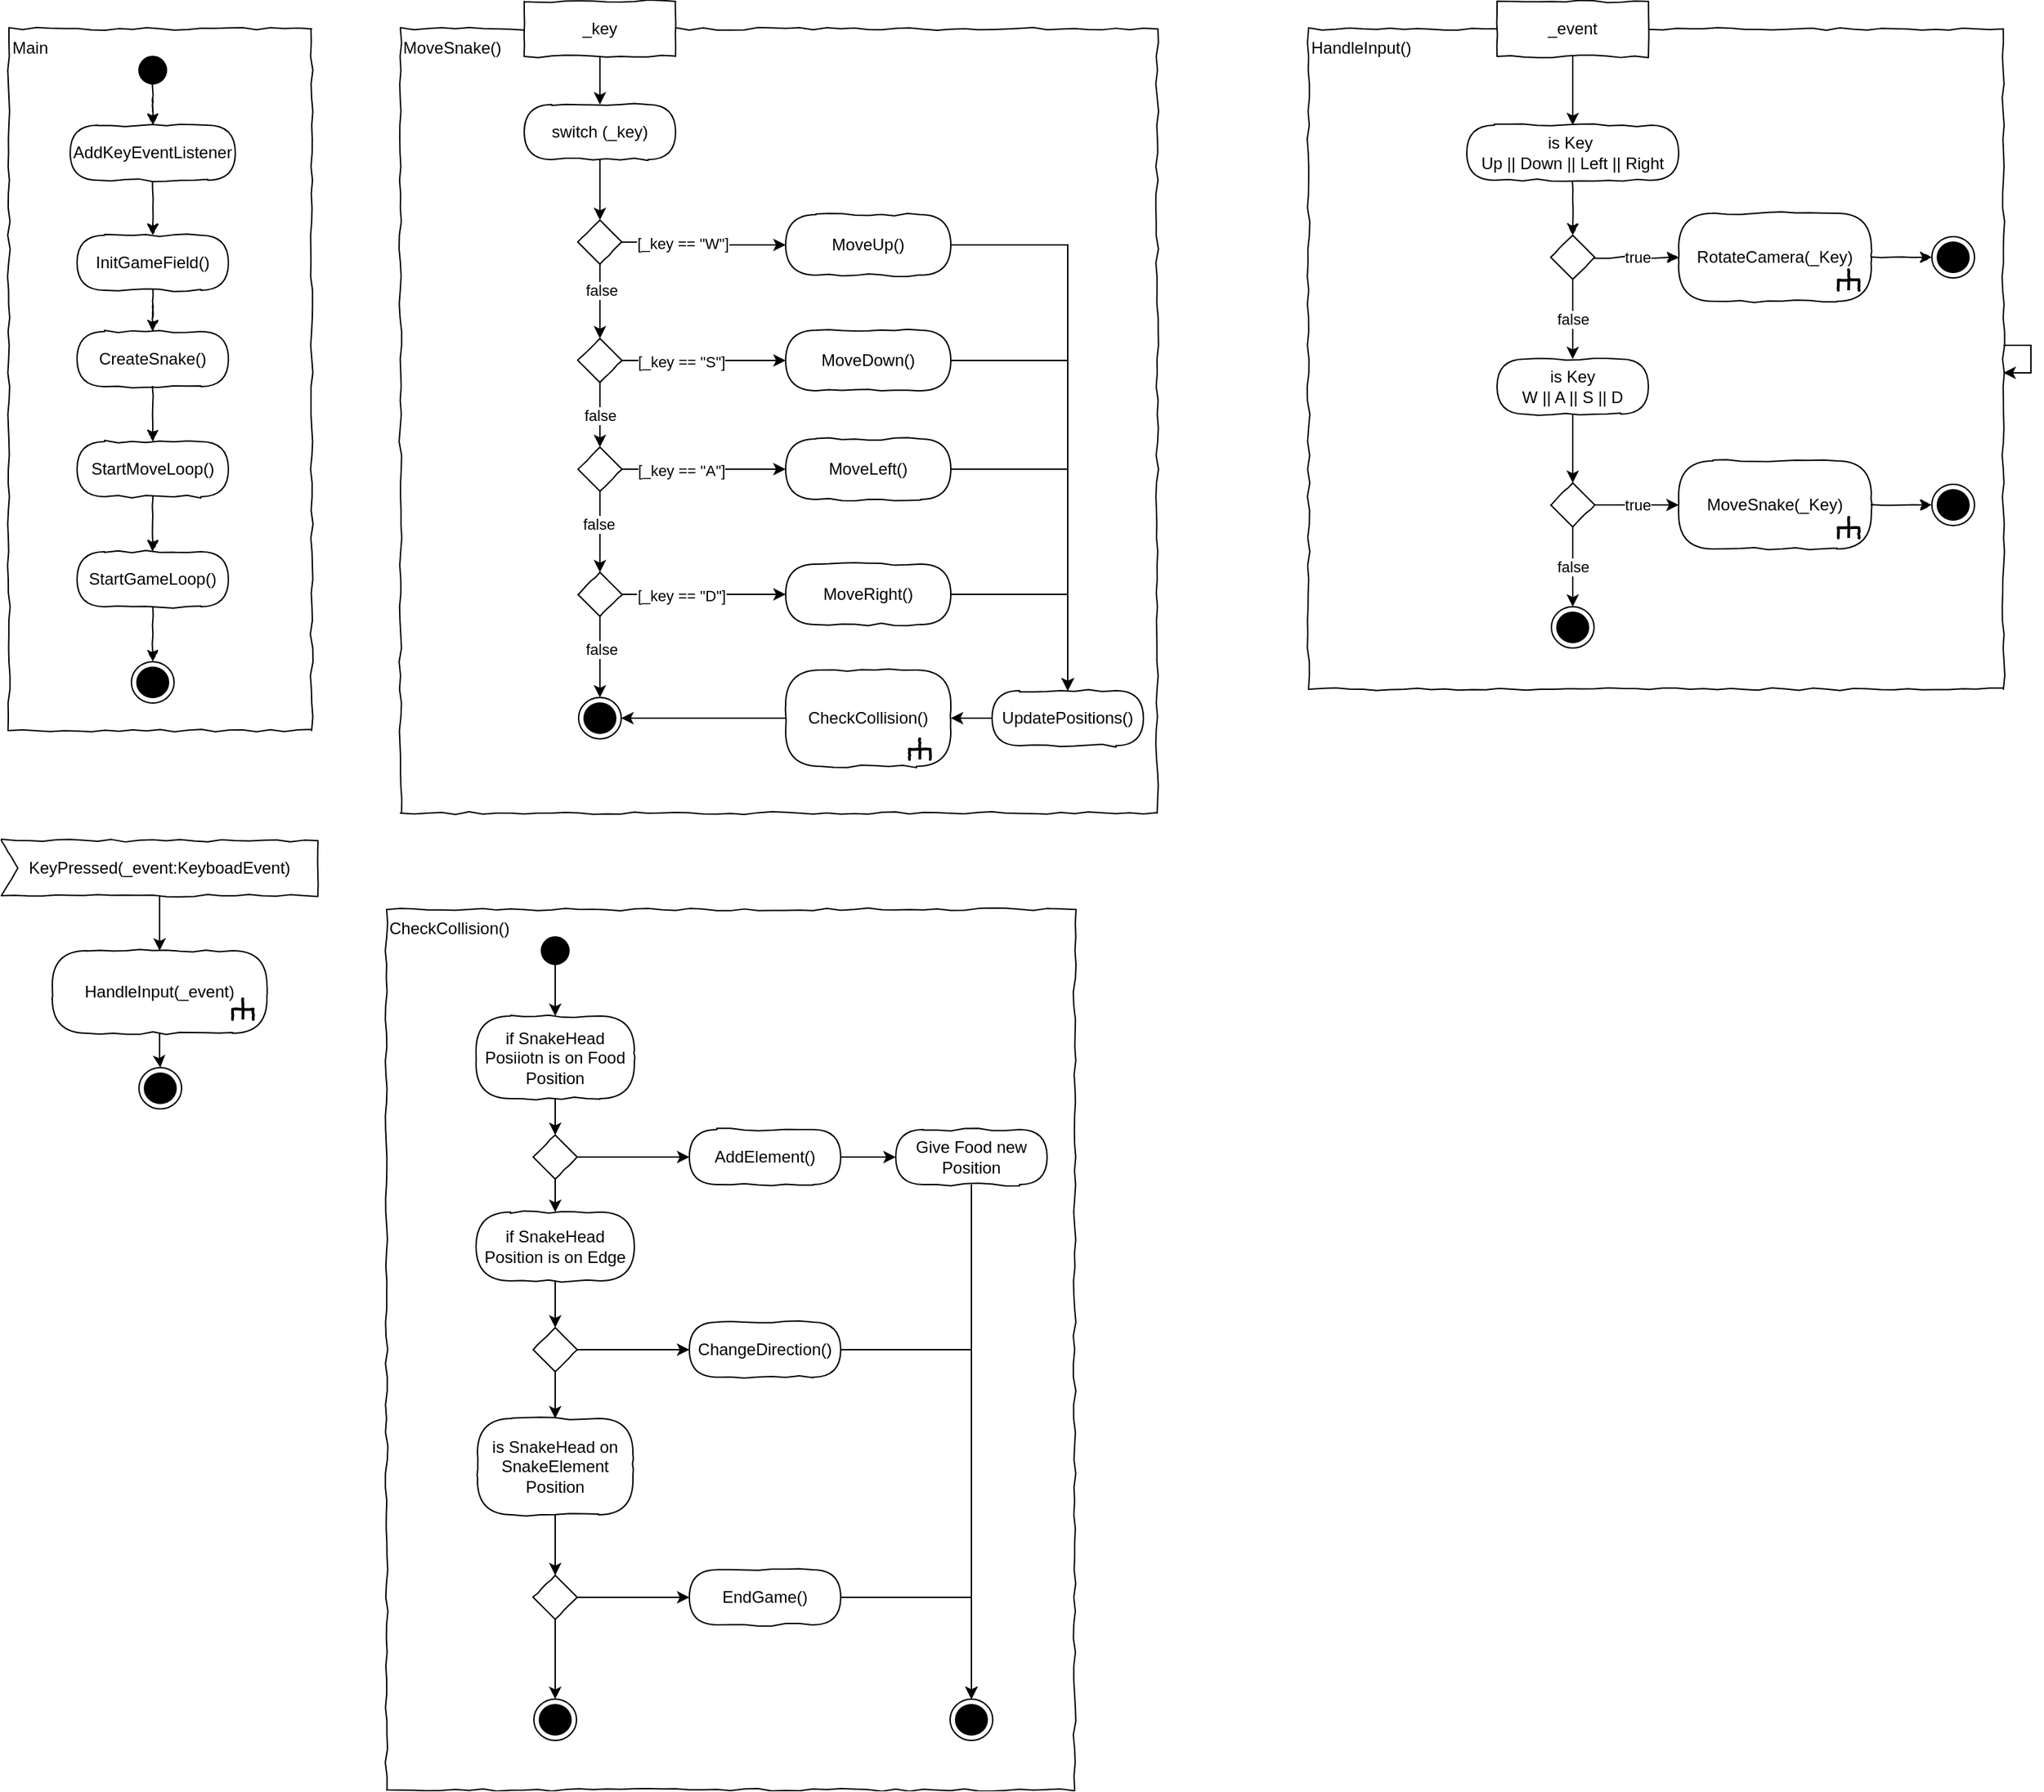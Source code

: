 <mxfile version="13.0.8" type="device"><diagram id="4vKVX8ToAH7wAt-tAqHa" name="Page-1"><mxGraphModel dx="2249" dy="762" grid="1" gridSize="10" guides="1" tooltips="1" connect="1" arrows="1" fold="1" page="1" pageScale="1" pageWidth="827" pageHeight="1169" math="0" shadow="0"><root><mxCell id="0"/><mxCell id="1" parent="0"/><mxCell id="ljYRbsPor72XcojwBZQi-49" style="edgeStyle=orthogonalEdgeStyle;rounded=0;orthogonalLoop=1;jettySize=auto;html=1;entryX=0.5;entryY=0;entryDx=0;entryDy=0;" edge="1" parent="1" source="ljYRbsPor72XcojwBZQi-17" target="ljYRbsPor72XcojwBZQi-44"><mxGeometry relative="1" as="geometry"/></mxCell><mxCell id="ljYRbsPor72XcojwBZQi-17" value="KeyPressed(_event:KeyboadEvent)" style="shape=mxgraph.sysml.accEvent;flipH=0;whiteSpace=wrap;align=center;shadow=0;strokeWidth=1;comic=1" vertex="1" parent="1"><mxGeometry x="-760" y="630" width="230" height="40" as="geometry"/></mxCell><mxCell id="ljYRbsPor72XcojwBZQi-51" style="edgeStyle=orthogonalEdgeStyle;rounded=0;orthogonalLoop=1;jettySize=auto;html=1;entryX=0.5;entryY=0;entryDx=0;entryDy=0;" edge="1" parent="1" source="ljYRbsPor72XcojwBZQi-44" target="ljYRbsPor72XcojwBZQi-50"><mxGeometry relative="1" as="geometry"/></mxCell><mxCell id="ljYRbsPor72XcojwBZQi-44" value="HandleInput(_event)" style="rounded=1;whiteSpace=wrap;html=1;absoluteArcSize=1;arcSize=50;strokeWidth=1;shadow=0;comic=1;" vertex="1" parent="1"><mxGeometry x="-723" y="710" width="156" height="60" as="geometry"/></mxCell><mxCell id="ljYRbsPor72XcojwBZQi-45" value="" style="group;rotation=90;" vertex="1" connectable="0" parent="1"><mxGeometry x="-594" y="740" width="20" height="20" as="geometry"/></mxCell><mxCell id="ljYRbsPor72XcojwBZQi-46" value="" style="strokeWidth=2;html=1;shape=mxgraph.flowchart.annotation_2;align=left;rounded=1;comic=1;rotation=90;" vertex="1" parent="ljYRbsPor72XcojwBZQi-45"><mxGeometry x="2" y="5" width="15" height="15" as="geometry"/></mxCell><mxCell id="ljYRbsPor72XcojwBZQi-47" value="" style="endArrow=none;html=1;entryX=0.508;entryY=0.487;entryPerimeter=0;exitX=1;exitY=0.5;exitPerimeter=0;strokeWidth=2;" edge="1" parent="ljYRbsPor72XcojwBZQi-45" source="ljYRbsPor72XcojwBZQi-46" target="ljYRbsPor72XcojwBZQi-46"><mxGeometry width="50" height="50" relative="1" as="geometry"><mxPoint x="-46.667" as="sourcePoint"/><mxPoint x="-13.333" y="50" as="targetPoint"/></mxGeometry></mxCell><mxCell id="ljYRbsPor72XcojwBZQi-50" value="" style="ellipse;html=1;shape=endState;fillColor=#000000;strokeColor=#000000;comic=1" vertex="1" parent="1"><mxGeometry x="-660" y="795" width="31" height="30" as="geometry"/></mxCell><mxCell id="ljYRbsPor72XcojwBZQi-55" value="" style="group" vertex="1" connectable="0" parent="1"><mxGeometry x="190" y="20" width="505" height="500" as="geometry"/></mxCell><mxCell id="ljYRbsPor72XcojwBZQi-54" value="&lt;div style=&quot;text-align: left&quot;&gt;&lt;span&gt;HandleInput()&lt;/span&gt;&lt;/div&gt;" style="rounded=0;whiteSpace=wrap;html=1;shadow=0;glass=0;comic=1;strokeColor=#000000;labelPosition=center;verticalLabelPosition=middle;align=left;verticalAlign=top;absoluteArcSize=1;arcSize=50;" vertex="1" parent="ljYRbsPor72XcojwBZQi-55"><mxGeometry y="20" width="505" height="480" as="geometry"/></mxCell><mxCell id="ljYRbsPor72XcojwBZQi-18" value="" style="rhombus;whiteSpace=wrap;html=1;rounded=0;shadow=0;glass=0;comic=1;strokeColor=#000000;align=left;" vertex="1" parent="ljYRbsPor72XcojwBZQi-55"><mxGeometry x="176" y="170" width="32" height="32" as="geometry"/></mxCell><mxCell id="ljYRbsPor72XcojwBZQi-21" style="edgeStyle=orthogonalEdgeStyle;rounded=0;html=1;jettySize=auto;orthogonalLoop=1;comic=1;fontFamily=Helvetica;fontSize=11;fontColor=#000000;align=center;strokeColor=#000000;" edge="1" parent="ljYRbsPor72XcojwBZQi-55" source="ljYRbsPor72XcojwBZQi-19" target="ljYRbsPor72XcojwBZQi-18"><mxGeometry relative="1" as="geometry"/></mxCell><mxCell id="ljYRbsPor72XcojwBZQi-19" value="is Key&amp;nbsp;&lt;br&gt;Up || Down || Left || Right" style="rounded=1;whiteSpace=wrap;html=1;absoluteArcSize=1;arcSize=50;strokeWidth=1;shadow=0;comic=1;" vertex="1" parent="ljYRbsPor72XcojwBZQi-55"><mxGeometry x="115" y="90" width="154" height="40" as="geometry"/></mxCell><mxCell id="ljYRbsPor72XcojwBZQi-22" value="RotateCamera(_Key)" style="rounded=1;whiteSpace=wrap;html=1;absoluteArcSize=1;arcSize=50;strokeWidth=1;shadow=0;comic=1;" vertex="1" parent="ljYRbsPor72XcojwBZQi-55"><mxGeometry x="269" y="154" width="140" height="64" as="geometry"/></mxCell><mxCell id="ljYRbsPor72XcojwBZQi-27" value="true" style="edgeStyle=orthogonalEdgeStyle;rounded=0;html=1;jettySize=auto;orthogonalLoop=1;comic=1;fontFamily=Helvetica;fontSize=11;fontColor=#000000;align=center;strokeColor=#000000;" edge="1" parent="ljYRbsPor72XcojwBZQi-55" source="ljYRbsPor72XcojwBZQi-18" target="ljYRbsPor72XcojwBZQi-22"><mxGeometry relative="1" as="geometry"/></mxCell><mxCell id="ljYRbsPor72XcojwBZQi-23" value="" style="ellipse;html=1;shape=endState;fillColor=#000000;strokeColor=#000000;comic=1" vertex="1" parent="ljYRbsPor72XcojwBZQi-55"><mxGeometry x="453" y="171" width="31" height="30" as="geometry"/></mxCell><mxCell id="ljYRbsPor72XcojwBZQi-28" style="edgeStyle=orthogonalEdgeStyle;rounded=0;html=1;jettySize=auto;orthogonalLoop=1;comic=1;fontFamily=Helvetica;fontSize=11;fontColor=#000000;align=center;strokeColor=#000000;" edge="1" parent="ljYRbsPor72XcojwBZQi-55" source="ljYRbsPor72XcojwBZQi-22" target="ljYRbsPor72XcojwBZQi-23"><mxGeometry relative="1" as="geometry"/></mxCell><mxCell id="ljYRbsPor72XcojwBZQi-24" value="" style="group;rotation=90;" vertex="1" connectable="0" parent="ljYRbsPor72XcojwBZQi-55"><mxGeometry x="383" y="190" width="20" height="20" as="geometry"/></mxCell><mxCell id="ljYRbsPor72XcojwBZQi-25" value="" style="strokeWidth=2;html=1;shape=mxgraph.flowchart.annotation_2;align=left;rounded=1;comic=1;rotation=90;" vertex="1" parent="ljYRbsPor72XcojwBZQi-24"><mxGeometry x="2" y="5" width="15" height="15" as="geometry"/></mxCell><mxCell id="ljYRbsPor72XcojwBZQi-26" value="" style="endArrow=none;html=1;entryX=0.508;entryY=0.487;entryPerimeter=0;exitX=1;exitY=0.5;exitPerimeter=0;strokeWidth=2;" edge="1" parent="ljYRbsPor72XcojwBZQi-24" source="ljYRbsPor72XcojwBZQi-25" target="ljYRbsPor72XcojwBZQi-25"><mxGeometry width="50" height="50" relative="1" as="geometry"><mxPoint x="-46.667" as="sourcePoint"/><mxPoint x="-13.333" y="50" as="targetPoint"/></mxGeometry></mxCell><mxCell id="ljYRbsPor72XcojwBZQi-29" value="is Key&lt;br&gt;W || A || S || D" style="rounded=1;whiteSpace=wrap;html=1;absoluteArcSize=1;arcSize=50;strokeWidth=1;shadow=0;comic=1;" vertex="1" parent="ljYRbsPor72XcojwBZQi-55"><mxGeometry x="137" y="260" width="110" height="40" as="geometry"/></mxCell><mxCell id="ljYRbsPor72XcojwBZQi-30" value="false" style="edgeStyle=orthogonalEdgeStyle;rounded=0;orthogonalLoop=1;jettySize=auto;html=1;" edge="1" parent="ljYRbsPor72XcojwBZQi-55" source="ljYRbsPor72XcojwBZQi-18" target="ljYRbsPor72XcojwBZQi-29"><mxGeometry relative="1" as="geometry"/></mxCell><mxCell id="ljYRbsPor72XcojwBZQi-31" value="" style="rhombus;whiteSpace=wrap;html=1;rounded=0;shadow=0;glass=0;comic=1;strokeColor=#000000;align=left;" vertex="1" parent="ljYRbsPor72XcojwBZQi-55"><mxGeometry x="176" y="350" width="32" height="32" as="geometry"/></mxCell><mxCell id="ljYRbsPor72XcojwBZQi-38" style="edgeStyle=orthogonalEdgeStyle;rounded=0;orthogonalLoop=1;jettySize=auto;html=1;entryX=0.5;entryY=0;entryDx=0;entryDy=0;" edge="1" parent="ljYRbsPor72XcojwBZQi-55" source="ljYRbsPor72XcojwBZQi-29" target="ljYRbsPor72XcojwBZQi-31"><mxGeometry relative="1" as="geometry"/></mxCell><mxCell id="ljYRbsPor72XcojwBZQi-33" value="MoveSnake(_Key)" style="rounded=1;whiteSpace=wrap;html=1;absoluteArcSize=1;arcSize=50;strokeWidth=1;shadow=0;comic=1;" vertex="1" parent="ljYRbsPor72XcojwBZQi-55"><mxGeometry x="269" y="334" width="140" height="64" as="geometry"/></mxCell><mxCell id="ljYRbsPor72XcojwBZQi-39" value="true" style="edgeStyle=orthogonalEdgeStyle;rounded=0;orthogonalLoop=1;jettySize=auto;html=1;" edge="1" parent="ljYRbsPor72XcojwBZQi-55" source="ljYRbsPor72XcojwBZQi-31" target="ljYRbsPor72XcojwBZQi-33"><mxGeometry relative="1" as="geometry"/></mxCell><mxCell id="ljYRbsPor72XcojwBZQi-34" value="" style="ellipse;html=1;shape=endState;fillColor=#000000;strokeColor=#000000;comic=1" vertex="1" parent="ljYRbsPor72XcojwBZQi-55"><mxGeometry x="453" y="351" width="31" height="30" as="geometry"/></mxCell><mxCell id="ljYRbsPor72XcojwBZQi-32" style="edgeStyle=orthogonalEdgeStyle;rounded=0;html=1;jettySize=auto;orthogonalLoop=1;comic=1;fontFamily=Helvetica;fontSize=11;fontColor=#000000;align=center;strokeColor=#000000;" edge="1" source="ljYRbsPor72XcojwBZQi-33" target="ljYRbsPor72XcojwBZQi-34" parent="ljYRbsPor72XcojwBZQi-55"><mxGeometry relative="1" as="geometry"/></mxCell><mxCell id="ljYRbsPor72XcojwBZQi-35" value="" style="group;rotation=90;" vertex="1" connectable="0" parent="ljYRbsPor72XcojwBZQi-55"><mxGeometry x="383" y="370" width="20" height="20" as="geometry"/></mxCell><mxCell id="ljYRbsPor72XcojwBZQi-36" value="" style="strokeWidth=2;html=1;shape=mxgraph.flowchart.annotation_2;align=left;rounded=1;comic=1;rotation=90;" vertex="1" parent="ljYRbsPor72XcojwBZQi-35"><mxGeometry x="2" y="5" width="15" height="15" as="geometry"/></mxCell><mxCell id="ljYRbsPor72XcojwBZQi-37" value="" style="endArrow=none;html=1;entryX=0.508;entryY=0.487;entryPerimeter=0;exitX=1;exitY=0.5;exitPerimeter=0;strokeWidth=2;" edge="1" parent="ljYRbsPor72XcojwBZQi-35" source="ljYRbsPor72XcojwBZQi-36" target="ljYRbsPor72XcojwBZQi-36"><mxGeometry width="50" height="50" relative="1" as="geometry"><mxPoint x="-46.667" as="sourcePoint"/><mxPoint x="-13.333" y="50" as="targetPoint"/></mxGeometry></mxCell><mxCell id="ljYRbsPor72XcojwBZQi-40" value="" style="ellipse;html=1;shape=endState;fillColor=#000000;strokeColor=#000000;comic=1" vertex="1" parent="ljYRbsPor72XcojwBZQi-55"><mxGeometry x="176.5" y="440" width="31" height="30" as="geometry"/></mxCell><mxCell id="ljYRbsPor72XcojwBZQi-42" value="false" style="edgeStyle=orthogonalEdgeStyle;rounded=0;orthogonalLoop=1;jettySize=auto;html=1;entryX=0.5;entryY=0;entryDx=0;entryDy=0;" edge="1" parent="ljYRbsPor72XcojwBZQi-55" source="ljYRbsPor72XcojwBZQi-31" target="ljYRbsPor72XcojwBZQi-40"><mxGeometry relative="1" as="geometry"/></mxCell><mxCell id="ljYRbsPor72XcojwBZQi-53" style="edgeStyle=orthogonalEdgeStyle;rounded=0;orthogonalLoop=1;jettySize=auto;html=1;entryX=0.5;entryY=0;entryDx=0;entryDy=0;" edge="1" parent="ljYRbsPor72XcojwBZQi-55" source="ljYRbsPor72XcojwBZQi-52" target="ljYRbsPor72XcojwBZQi-19"><mxGeometry relative="1" as="geometry"/></mxCell><mxCell id="ljYRbsPor72XcojwBZQi-52" value="&lt;div style=&quot;text-align: left&quot;&gt;_event&lt;/div&gt;" style="rounded=0;whiteSpace=wrap;html=1;comic=1;" vertex="1" parent="ljYRbsPor72XcojwBZQi-55"><mxGeometry x="137" width="110" height="40" as="geometry"/></mxCell><mxCell id="ljYRbsPor72XcojwBZQi-147" style="edgeStyle=orthogonalEdgeStyle;rounded=0;orthogonalLoop=1;jettySize=auto;html=1;" edge="1" parent="ljYRbsPor72XcojwBZQi-55" source="ljYRbsPor72XcojwBZQi-54" target="ljYRbsPor72XcojwBZQi-54"><mxGeometry relative="1" as="geometry"/></mxCell><mxCell id="ljYRbsPor72XcojwBZQi-128" value="" style="group" vertex="1" connectable="0" parent="1"><mxGeometry x="-480" y="680" width="500" height="640" as="geometry"/></mxCell><mxCell id="ljYRbsPor72XcojwBZQi-127" value="&lt;div style=&quot;text-align: left&quot;&gt;&lt;span&gt;CheckCollision()&lt;/span&gt;&lt;/div&gt;" style="rounded=0;whiteSpace=wrap;html=1;shadow=0;glass=0;comic=1;strokeColor=#000000;labelPosition=center;verticalLabelPosition=middle;align=left;verticalAlign=top;absoluteArcSize=1;arcSize=50;" vertex="1" parent="ljYRbsPor72XcojwBZQi-128"><mxGeometry width="500" height="640" as="geometry"/></mxCell><mxCell id="ljYRbsPor72XcojwBZQi-100" value="" style="ellipse;whiteSpace=wrap;html=1;rounded=0;shadow=0;comic=0;labelBackgroundColor=none;strokeColor=#000000;strokeWidth=1;fillColor=#000000;fontFamily=Verdana;fontSize=12;fontColor=#000000;align=center;comic=1" vertex="1" parent="ljYRbsPor72XcojwBZQi-128"><mxGeometry x="112.5" y="20" width="20" height="20" as="geometry"/></mxCell><mxCell id="ljYRbsPor72XcojwBZQi-101" value="if SnakeHead Posiiotn is on Food Position" style="rounded=1;whiteSpace=wrap;html=1;absoluteArcSize=1;arcSize=50;strokeWidth=1;shadow=0;comic=1;" vertex="1" parent="ljYRbsPor72XcojwBZQi-128"><mxGeometry x="65" y="77.5" width="115" height="60" as="geometry"/></mxCell><mxCell id="ljYRbsPor72XcojwBZQi-112" style="edgeStyle=orthogonalEdgeStyle;rounded=0;orthogonalLoop=1;jettySize=auto;html=1;" edge="1" parent="ljYRbsPor72XcojwBZQi-128" source="ljYRbsPor72XcojwBZQi-100" target="ljYRbsPor72XcojwBZQi-101"><mxGeometry relative="1" as="geometry"/></mxCell><mxCell id="ljYRbsPor72XcojwBZQi-102" value="" style="rhombus;whiteSpace=wrap;html=1;rounded=0;shadow=0;glass=0;comic=1;strokeColor=#000000;align=left;" vertex="1" parent="ljYRbsPor72XcojwBZQi-128"><mxGeometry x="106.5" y="164" width="32" height="32" as="geometry"/></mxCell><mxCell id="ljYRbsPor72XcojwBZQi-113" style="edgeStyle=orthogonalEdgeStyle;rounded=0;orthogonalLoop=1;jettySize=auto;html=1;entryX=0.5;entryY=0;entryDx=0;entryDy=0;" edge="1" parent="ljYRbsPor72XcojwBZQi-128" source="ljYRbsPor72XcojwBZQi-101" target="ljYRbsPor72XcojwBZQi-102"><mxGeometry relative="1" as="geometry"/></mxCell><mxCell id="ljYRbsPor72XcojwBZQi-103" value="AddElement()" style="rounded=1;whiteSpace=wrap;html=1;absoluteArcSize=1;arcSize=50;strokeWidth=1;shadow=0;comic=1;" vertex="1" parent="ljYRbsPor72XcojwBZQi-128"><mxGeometry x="220" y="160" width="110" height="40" as="geometry"/></mxCell><mxCell id="ljYRbsPor72XcojwBZQi-114" style="edgeStyle=orthogonalEdgeStyle;rounded=0;orthogonalLoop=1;jettySize=auto;html=1;entryX=0;entryY=0.5;entryDx=0;entryDy=0;" edge="1" parent="ljYRbsPor72XcojwBZQi-128" source="ljYRbsPor72XcojwBZQi-102" target="ljYRbsPor72XcojwBZQi-103"><mxGeometry relative="1" as="geometry"/></mxCell><mxCell id="ljYRbsPor72XcojwBZQi-104" value="Give Food new Position" style="rounded=1;whiteSpace=wrap;html=1;absoluteArcSize=1;arcSize=50;strokeWidth=1;shadow=0;comic=1;" vertex="1" parent="ljYRbsPor72XcojwBZQi-128"><mxGeometry x="370" y="160" width="110" height="40" as="geometry"/></mxCell><mxCell id="ljYRbsPor72XcojwBZQi-115" style="edgeStyle=orthogonalEdgeStyle;rounded=0;orthogonalLoop=1;jettySize=auto;html=1;" edge="1" parent="ljYRbsPor72XcojwBZQi-128" source="ljYRbsPor72XcojwBZQi-103" target="ljYRbsPor72XcojwBZQi-104"><mxGeometry relative="1" as="geometry"/></mxCell><mxCell id="ljYRbsPor72XcojwBZQi-105" value="if SnakeHead Position is on Edge" style="rounded=1;whiteSpace=wrap;html=1;absoluteArcSize=1;arcSize=50;strokeWidth=1;shadow=0;comic=1;" vertex="1" parent="ljYRbsPor72XcojwBZQi-128"><mxGeometry x="65" y="220" width="115" height="50" as="geometry"/></mxCell><mxCell id="ljYRbsPor72XcojwBZQi-116" style="edgeStyle=orthogonalEdgeStyle;rounded=0;orthogonalLoop=1;jettySize=auto;html=1;entryX=0.5;entryY=0;entryDx=0;entryDy=0;" edge="1" parent="ljYRbsPor72XcojwBZQi-128" source="ljYRbsPor72XcojwBZQi-102" target="ljYRbsPor72XcojwBZQi-105"><mxGeometry relative="1" as="geometry"/></mxCell><mxCell id="ljYRbsPor72XcojwBZQi-106" value="ChangeDirection()" style="rounded=1;whiteSpace=wrap;html=1;absoluteArcSize=1;arcSize=50;strokeWidth=1;shadow=0;comic=1;" vertex="1" parent="ljYRbsPor72XcojwBZQi-128"><mxGeometry x="220" y="300" width="110" height="40" as="geometry"/></mxCell><mxCell id="ljYRbsPor72XcojwBZQi-118" style="edgeStyle=orthogonalEdgeStyle;rounded=0;orthogonalLoop=1;jettySize=auto;html=1;" edge="1" parent="ljYRbsPor72XcojwBZQi-128" source="ljYRbsPor72XcojwBZQi-107" target="ljYRbsPor72XcojwBZQi-106"><mxGeometry relative="1" as="geometry"/></mxCell><mxCell id="ljYRbsPor72XcojwBZQi-107" value="" style="rhombus;whiteSpace=wrap;html=1;rounded=0;shadow=0;glass=0;comic=1;strokeColor=#000000;align=left;" vertex="1" parent="ljYRbsPor72XcojwBZQi-128"><mxGeometry x="106.5" y="304" width="32" height="32" as="geometry"/></mxCell><mxCell id="ljYRbsPor72XcojwBZQi-117" style="edgeStyle=orthogonalEdgeStyle;rounded=0;orthogonalLoop=1;jettySize=auto;html=1;entryX=0.5;entryY=0;entryDx=0;entryDy=0;" edge="1" parent="ljYRbsPor72XcojwBZQi-128" source="ljYRbsPor72XcojwBZQi-105" target="ljYRbsPor72XcojwBZQi-107"><mxGeometry relative="1" as="geometry"/></mxCell><mxCell id="ljYRbsPor72XcojwBZQi-108" value="is SnakeHead on SnakeElement Position" style="rounded=1;whiteSpace=wrap;html=1;absoluteArcSize=1;arcSize=50;strokeWidth=1;shadow=0;comic=1;" vertex="1" parent="ljYRbsPor72XcojwBZQi-128"><mxGeometry x="66" y="370" width="113" height="70" as="geometry"/></mxCell><mxCell id="ljYRbsPor72XcojwBZQi-119" style="edgeStyle=orthogonalEdgeStyle;rounded=0;orthogonalLoop=1;jettySize=auto;html=1;entryX=0.5;entryY=0;entryDx=0;entryDy=0;" edge="1" parent="ljYRbsPor72XcojwBZQi-128" source="ljYRbsPor72XcojwBZQi-107" target="ljYRbsPor72XcojwBZQi-108"><mxGeometry relative="1" as="geometry"/></mxCell><mxCell id="ljYRbsPor72XcojwBZQi-109" value="" style="rhombus;whiteSpace=wrap;html=1;rounded=0;shadow=0;glass=0;comic=1;strokeColor=#000000;align=left;" vertex="1" parent="ljYRbsPor72XcojwBZQi-128"><mxGeometry x="106.5" y="484" width="32" height="32" as="geometry"/></mxCell><mxCell id="ljYRbsPor72XcojwBZQi-120" style="edgeStyle=orthogonalEdgeStyle;rounded=0;orthogonalLoop=1;jettySize=auto;html=1;entryX=0.5;entryY=0;entryDx=0;entryDy=0;" edge="1" parent="ljYRbsPor72XcojwBZQi-128" source="ljYRbsPor72XcojwBZQi-108" target="ljYRbsPor72XcojwBZQi-109"><mxGeometry relative="1" as="geometry"/></mxCell><mxCell id="ljYRbsPor72XcojwBZQi-110" value="EndGame()" style="rounded=1;whiteSpace=wrap;html=1;absoluteArcSize=1;arcSize=50;strokeWidth=1;shadow=0;comic=1;" vertex="1" parent="ljYRbsPor72XcojwBZQi-128"><mxGeometry x="220" y="480" width="110" height="40" as="geometry"/></mxCell><mxCell id="ljYRbsPor72XcojwBZQi-121" style="edgeStyle=orthogonalEdgeStyle;rounded=0;orthogonalLoop=1;jettySize=auto;html=1;entryX=0;entryY=0.5;entryDx=0;entryDy=0;" edge="1" parent="ljYRbsPor72XcojwBZQi-128" source="ljYRbsPor72XcojwBZQi-109" target="ljYRbsPor72XcojwBZQi-110"><mxGeometry relative="1" as="geometry"/></mxCell><mxCell id="ljYRbsPor72XcojwBZQi-111" value="" style="ellipse;html=1;shape=endState;fillColor=#000000;strokeColor=#000000;comic=1" vertex="1" parent="ljYRbsPor72XcojwBZQi-128"><mxGeometry x="107" y="574" width="31" height="30" as="geometry"/></mxCell><mxCell id="ljYRbsPor72XcojwBZQi-122" style="edgeStyle=orthogonalEdgeStyle;rounded=0;orthogonalLoop=1;jettySize=auto;html=1;entryX=0.5;entryY=0;entryDx=0;entryDy=0;" edge="1" parent="ljYRbsPor72XcojwBZQi-128" source="ljYRbsPor72XcojwBZQi-109" target="ljYRbsPor72XcojwBZQi-111"><mxGeometry relative="1" as="geometry"/></mxCell><mxCell id="ljYRbsPor72XcojwBZQi-123" value="" style="ellipse;html=1;shape=endState;fillColor=#000000;strokeColor=#000000;comic=1" vertex="1" parent="ljYRbsPor72XcojwBZQi-128"><mxGeometry x="409.5" y="574" width="31" height="30" as="geometry"/></mxCell><mxCell id="ljYRbsPor72XcojwBZQi-124" style="edgeStyle=orthogonalEdgeStyle;rounded=0;orthogonalLoop=1;jettySize=auto;html=1;entryX=0.5;entryY=0;entryDx=0;entryDy=0;" edge="1" parent="ljYRbsPor72XcojwBZQi-128" source="ljYRbsPor72XcojwBZQi-104" target="ljYRbsPor72XcojwBZQi-123"><mxGeometry relative="1" as="geometry"/></mxCell><mxCell id="ljYRbsPor72XcojwBZQi-125" style="edgeStyle=orthogonalEdgeStyle;rounded=0;orthogonalLoop=1;jettySize=auto;html=1;entryX=0.5;entryY=0;entryDx=0;entryDy=0;" edge="1" parent="ljYRbsPor72XcojwBZQi-128" source="ljYRbsPor72XcojwBZQi-106" target="ljYRbsPor72XcojwBZQi-123"><mxGeometry relative="1" as="geometry"/></mxCell><mxCell id="ljYRbsPor72XcojwBZQi-126" style="edgeStyle=orthogonalEdgeStyle;rounded=0;orthogonalLoop=1;jettySize=auto;html=1;entryX=0.5;entryY=0;entryDx=0;entryDy=0;" edge="1" parent="ljYRbsPor72XcojwBZQi-128" source="ljYRbsPor72XcojwBZQi-110" target="ljYRbsPor72XcojwBZQi-123"><mxGeometry relative="1" as="geometry"/></mxCell><mxCell id="ljYRbsPor72XcojwBZQi-143" value="" style="group;rotation=90;" vertex="1" connectable="0" parent="1"><mxGeometry x="-470" y="20" width="550" height="590" as="geometry"/></mxCell><mxCell id="ljYRbsPor72XcojwBZQi-56" value="&lt;div style=&quot;text-align: left&quot;&gt;&lt;span&gt;MoveSnake()&lt;/span&gt;&lt;/div&gt;" style="rounded=0;whiteSpace=wrap;html=1;shadow=0;glass=0;comic=1;strokeColor=#000000;labelPosition=center;verticalLabelPosition=middle;align=left;verticalAlign=top;absoluteArcSize=1;arcSize=50;" vertex="1" parent="ljYRbsPor72XcojwBZQi-143"><mxGeometry y="20" width="550" height="570" as="geometry"/></mxCell><mxCell id="ljYRbsPor72XcojwBZQi-57" value="&lt;div style=&quot;text-align: left&quot;&gt;_key&lt;/div&gt;" style="rounded=0;whiteSpace=wrap;html=1;comic=1;" vertex="1" parent="ljYRbsPor72XcojwBZQi-143"><mxGeometry x="90" width="110" height="40" as="geometry"/></mxCell><mxCell id="ljYRbsPor72XcojwBZQi-58" value="switch (_key)" style="rounded=1;whiteSpace=wrap;html=1;absoluteArcSize=1;arcSize=50;strokeWidth=1;shadow=0;comic=1;" vertex="1" parent="ljYRbsPor72XcojwBZQi-143"><mxGeometry x="90" y="75" width="110" height="40" as="geometry"/></mxCell><mxCell id="ljYRbsPor72XcojwBZQi-98" style="edgeStyle=orthogonalEdgeStyle;rounded=0;orthogonalLoop=1;jettySize=auto;html=1;" edge="1" parent="ljYRbsPor72XcojwBZQi-143" source="ljYRbsPor72XcojwBZQi-57" target="ljYRbsPor72XcojwBZQi-58"><mxGeometry relative="1" as="geometry"/></mxCell><mxCell id="ljYRbsPor72XcojwBZQi-59" value="" style="rhombus;whiteSpace=wrap;html=1;rounded=0;shadow=0;glass=0;comic=1;strokeColor=#000000;align=left;" vertex="1" parent="ljYRbsPor72XcojwBZQi-143"><mxGeometry x="129" y="159" width="32" height="32" as="geometry"/></mxCell><mxCell id="ljYRbsPor72XcojwBZQi-67" style="edgeStyle=orthogonalEdgeStyle;rounded=0;orthogonalLoop=1;jettySize=auto;html=1;entryX=0.5;entryY=0;entryDx=0;entryDy=0;" edge="1" parent="ljYRbsPor72XcojwBZQi-143" source="ljYRbsPor72XcojwBZQi-58" target="ljYRbsPor72XcojwBZQi-59"><mxGeometry relative="1" as="geometry"/></mxCell><mxCell id="ljYRbsPor72XcojwBZQi-60" value="" style="rhombus;whiteSpace=wrap;html=1;rounded=0;shadow=0;glass=0;comic=1;strokeColor=#000000;align=left;" vertex="1" parent="ljYRbsPor72XcojwBZQi-143"><mxGeometry x="129" y="245" width="32" height="32" as="geometry"/></mxCell><mxCell id="ljYRbsPor72XcojwBZQi-68" style="edgeStyle=orthogonalEdgeStyle;rounded=0;orthogonalLoop=1;jettySize=auto;html=1;entryX=0.5;entryY=0;entryDx=0;entryDy=0;" edge="1" parent="ljYRbsPor72XcojwBZQi-143" source="ljYRbsPor72XcojwBZQi-59" target="ljYRbsPor72XcojwBZQi-60"><mxGeometry relative="1" as="geometry"/></mxCell><mxCell id="ljYRbsPor72XcojwBZQi-82" value="false" style="edgeLabel;html=1;align=center;verticalAlign=middle;resizable=0;points=[];" vertex="1" connectable="0" parent="ljYRbsPor72XcojwBZQi-68"><mxGeometry x="-0.296" y="1" relative="1" as="geometry"><mxPoint as="offset"/></mxGeometry></mxCell><mxCell id="ljYRbsPor72XcojwBZQi-61" value="" style="rhombus;whiteSpace=wrap;html=1;rounded=0;shadow=0;glass=0;comic=1;strokeColor=#000000;align=left;" vertex="1" parent="ljYRbsPor72XcojwBZQi-143"><mxGeometry x="129" y="324" width="32" height="32" as="geometry"/></mxCell><mxCell id="ljYRbsPor72XcojwBZQi-69" value="false" style="edgeStyle=orthogonalEdgeStyle;rounded=0;orthogonalLoop=1;jettySize=auto;html=1;entryX=0.5;entryY=0;entryDx=0;entryDy=0;" edge="1" parent="ljYRbsPor72XcojwBZQi-143" source="ljYRbsPor72XcojwBZQi-60" target="ljYRbsPor72XcojwBZQi-61"><mxGeometry relative="1" as="geometry"/></mxCell><mxCell id="ljYRbsPor72XcojwBZQi-62" value="" style="rhombus;whiteSpace=wrap;html=1;rounded=0;shadow=0;glass=0;comic=1;strokeColor=#000000;align=left;" vertex="1" parent="ljYRbsPor72XcojwBZQi-143"><mxGeometry x="129" y="415" width="32" height="32" as="geometry"/></mxCell><mxCell id="ljYRbsPor72XcojwBZQi-70" style="edgeStyle=orthogonalEdgeStyle;rounded=0;orthogonalLoop=1;jettySize=auto;html=1;entryX=0.5;entryY=0;entryDx=0;entryDy=0;" edge="1" parent="ljYRbsPor72XcojwBZQi-143" source="ljYRbsPor72XcojwBZQi-61" target="ljYRbsPor72XcojwBZQi-62"><mxGeometry relative="1" as="geometry"/></mxCell><mxCell id="ljYRbsPor72XcojwBZQi-83" value="false" style="edgeLabel;html=1;align=center;verticalAlign=middle;resizable=0;points=[];" vertex="1" connectable="0" parent="ljYRbsPor72XcojwBZQi-70"><mxGeometry x="-0.196" y="-1" relative="1" as="geometry"><mxPoint as="offset"/></mxGeometry></mxCell><mxCell id="ljYRbsPor72XcojwBZQi-63" value="MoveUp()" style="rounded=1;whiteSpace=wrap;html=1;absoluteArcSize=1;arcSize=50;strokeWidth=1;shadow=0;comic=1;" vertex="1" parent="ljYRbsPor72XcojwBZQi-143"><mxGeometry x="280" y="155" width="120" height="44" as="geometry"/></mxCell><mxCell id="ljYRbsPor72XcojwBZQi-71" style="edgeStyle=orthogonalEdgeStyle;rounded=0;orthogonalLoop=1;jettySize=auto;html=1;entryX=0;entryY=0.5;entryDx=0;entryDy=0;" edge="1" parent="ljYRbsPor72XcojwBZQi-143" source="ljYRbsPor72XcojwBZQi-59" target="ljYRbsPor72XcojwBZQi-63"><mxGeometry relative="1" as="geometry"/></mxCell><mxCell id="ljYRbsPor72XcojwBZQi-75" value="[_key == &quot;W&quot;]" style="edgeLabel;html=1;align=center;verticalAlign=middle;resizable=0;points=[];" vertex="1" connectable="0" parent="ljYRbsPor72XcojwBZQi-71"><mxGeometry x="-0.278" y="-1" relative="1" as="geometry"><mxPoint as="offset"/></mxGeometry></mxCell><mxCell id="ljYRbsPor72XcojwBZQi-64" value="MoveDown()" style="rounded=1;whiteSpace=wrap;html=1;absoluteArcSize=1;arcSize=50;strokeWidth=1;shadow=0;comic=1;" vertex="1" parent="ljYRbsPor72XcojwBZQi-143"><mxGeometry x="280" y="239" width="120" height="44" as="geometry"/></mxCell><mxCell id="ljYRbsPor72XcojwBZQi-65" value="MoveLeft()" style="rounded=1;whiteSpace=wrap;html=1;absoluteArcSize=1;arcSize=50;strokeWidth=1;shadow=0;comic=1;" vertex="1" parent="ljYRbsPor72XcojwBZQi-143"><mxGeometry x="280" y="318" width="120" height="44" as="geometry"/></mxCell><mxCell id="ljYRbsPor72XcojwBZQi-66" value="MoveRight()" style="rounded=1;whiteSpace=wrap;html=1;absoluteArcSize=1;arcSize=50;strokeWidth=1;shadow=0;comic=1;" vertex="1" parent="ljYRbsPor72XcojwBZQi-143"><mxGeometry x="280" y="409" width="120" height="44" as="geometry"/></mxCell><mxCell id="ljYRbsPor72XcojwBZQi-76" style="edgeStyle=orthogonalEdgeStyle;rounded=0;orthogonalLoop=1;jettySize=auto;html=1;entryX=0;entryY=0.5;entryDx=0;entryDy=0;exitX=1;exitY=0.5;exitDx=0;exitDy=0;" edge="1" parent="ljYRbsPor72XcojwBZQi-143" source="ljYRbsPor72XcojwBZQi-60" target="ljYRbsPor72XcojwBZQi-64"><mxGeometry relative="1" as="geometry"><mxPoint x="170.971" y="185.029" as="sourcePoint"/><mxPoint x="290" y="187" as="targetPoint"/></mxGeometry></mxCell><mxCell id="ljYRbsPor72XcojwBZQi-77" value="[_key == &quot;S&quot;]" style="edgeLabel;html=1;align=center;verticalAlign=middle;resizable=0;points=[];" vertex="1" connectable="0" parent="ljYRbsPor72XcojwBZQi-76"><mxGeometry x="-0.278" y="-1" relative="1" as="geometry"><mxPoint as="offset"/></mxGeometry></mxCell><mxCell id="ljYRbsPor72XcojwBZQi-78" style="edgeStyle=orthogonalEdgeStyle;rounded=0;orthogonalLoop=1;jettySize=auto;html=1;exitX=1;exitY=0.5;exitDx=0;exitDy=0;" edge="1" parent="ljYRbsPor72XcojwBZQi-143" source="ljYRbsPor72XcojwBZQi-61"><mxGeometry relative="1" as="geometry"><mxPoint x="171" y="271" as="sourcePoint"/><mxPoint x="280" y="340" as="targetPoint"/></mxGeometry></mxCell><mxCell id="ljYRbsPor72XcojwBZQi-79" value="[_key == &quot;A&quot;]" style="edgeLabel;html=1;align=center;verticalAlign=middle;resizable=0;points=[];" vertex="1" connectable="0" parent="ljYRbsPor72XcojwBZQi-78"><mxGeometry x="-0.278" y="-1" relative="1" as="geometry"><mxPoint as="offset"/></mxGeometry></mxCell><mxCell id="ljYRbsPor72XcojwBZQi-80" style="edgeStyle=orthogonalEdgeStyle;rounded=0;orthogonalLoop=1;jettySize=auto;html=1;exitX=1;exitY=0.5;exitDx=0;exitDy=0;entryX=0;entryY=0.5;entryDx=0;entryDy=0;" edge="1" parent="ljYRbsPor72XcojwBZQi-143" source="ljYRbsPor72XcojwBZQi-62" target="ljYRbsPor72XcojwBZQi-66"><mxGeometry relative="1" as="geometry"><mxPoint x="171" y="350" as="sourcePoint"/><mxPoint x="290" y="350" as="targetPoint"/></mxGeometry></mxCell><mxCell id="ljYRbsPor72XcojwBZQi-81" value="[_key == &quot;D&quot;]" style="edgeLabel;html=1;align=center;verticalAlign=middle;resizable=0;points=[];" vertex="1" connectable="0" parent="ljYRbsPor72XcojwBZQi-80"><mxGeometry x="-0.278" y="-1" relative="1" as="geometry"><mxPoint as="offset"/></mxGeometry></mxCell><mxCell id="ljYRbsPor72XcojwBZQi-84" value="" style="ellipse;html=1;shape=endState;fillColor=#000000;strokeColor=#000000;comic=1" vertex="1" parent="ljYRbsPor72XcojwBZQi-143"><mxGeometry x="129.5" y="506" width="31" height="30" as="geometry"/></mxCell><mxCell id="ljYRbsPor72XcojwBZQi-85" style="edgeStyle=orthogonalEdgeStyle;rounded=0;orthogonalLoop=1;jettySize=auto;html=1;entryX=0.5;entryY=0;entryDx=0;entryDy=0;" edge="1" parent="ljYRbsPor72XcojwBZQi-143" source="ljYRbsPor72XcojwBZQi-62" target="ljYRbsPor72XcojwBZQi-84"><mxGeometry relative="1" as="geometry"/></mxCell><mxCell id="ljYRbsPor72XcojwBZQi-86" value="false" style="edgeLabel;html=1;align=center;verticalAlign=middle;resizable=0;points=[];" vertex="1" connectable="0" parent="ljYRbsPor72XcojwBZQi-85"><mxGeometry x="-0.201" y="1" relative="1" as="geometry"><mxPoint as="offset"/></mxGeometry></mxCell><mxCell id="ljYRbsPor72XcojwBZQi-96" style="edgeStyle=orthogonalEdgeStyle;rounded=0;orthogonalLoop=1;jettySize=auto;html=1;entryX=1;entryY=0.5;entryDx=0;entryDy=0;" edge="1" parent="ljYRbsPor72XcojwBZQi-143" source="ljYRbsPor72XcojwBZQi-88" target="ljYRbsPor72XcojwBZQi-84"><mxGeometry relative="1" as="geometry"/></mxCell><mxCell id="ljYRbsPor72XcojwBZQi-88" value="CheckCollision()" style="rounded=1;whiteSpace=wrap;html=1;absoluteArcSize=1;arcSize=50;strokeWidth=1;shadow=0;comic=1;" vertex="1" parent="ljYRbsPor72XcojwBZQi-143"><mxGeometry x="280" y="486" width="120" height="70" as="geometry"/></mxCell><mxCell id="ljYRbsPor72XcojwBZQi-90" value="" style="strokeWidth=2;html=1;shape=mxgraph.flowchart.annotation_2;align=left;rounded=1;comic=1;rotation=90;" vertex="1" parent="ljYRbsPor72XcojwBZQi-143"><mxGeometry x="370" y="536" width="15" height="15" as="geometry"/></mxCell><mxCell id="ljYRbsPor72XcojwBZQi-91" value="" style="endArrow=none;html=1;entryX=0.508;entryY=0.487;entryPerimeter=0;exitX=1;exitY=0.5;exitPerimeter=0;strokeWidth=2;" edge="1" parent="ljYRbsPor72XcojwBZQi-143" source="ljYRbsPor72XcojwBZQi-90" target="ljYRbsPor72XcojwBZQi-90"><mxGeometry width="50" height="50" relative="1" as="geometry"><mxPoint x="483.333" y="536" as="sourcePoint"/><mxPoint x="516.667" y="586" as="targetPoint"/></mxGeometry></mxCell><mxCell id="ljYRbsPor72XcojwBZQi-137" style="edgeStyle=orthogonalEdgeStyle;rounded=0;orthogonalLoop=1;jettySize=auto;html=1;entryX=1;entryY=0.5;entryDx=0;entryDy=0;" edge="1" parent="ljYRbsPor72XcojwBZQi-143" source="ljYRbsPor72XcojwBZQi-130" target="ljYRbsPor72XcojwBZQi-88"><mxGeometry relative="1" as="geometry"/></mxCell><mxCell id="ljYRbsPor72XcojwBZQi-130" value="UpdatePositions()" style="rounded=1;whiteSpace=wrap;html=1;absoluteArcSize=1;arcSize=50;strokeWidth=1;shadow=0;comic=1;" vertex="1" parent="ljYRbsPor72XcojwBZQi-143"><mxGeometry x="430" y="501" width="110" height="40" as="geometry"/></mxCell><mxCell id="ljYRbsPor72XcojwBZQi-133" style="edgeStyle=orthogonalEdgeStyle;rounded=0;orthogonalLoop=1;jettySize=auto;html=1;entryX=0.5;entryY=0;entryDx=0;entryDy=0;" edge="1" parent="ljYRbsPor72XcojwBZQi-143" source="ljYRbsPor72XcojwBZQi-64" target="ljYRbsPor72XcojwBZQi-130"><mxGeometry relative="1" as="geometry"/></mxCell><mxCell id="ljYRbsPor72XcojwBZQi-134" style="edgeStyle=orthogonalEdgeStyle;rounded=0;orthogonalLoop=1;jettySize=auto;html=1;entryX=0.5;entryY=0;entryDx=0;entryDy=0;" edge="1" parent="ljYRbsPor72XcojwBZQi-143" source="ljYRbsPor72XcojwBZQi-65" target="ljYRbsPor72XcojwBZQi-130"><mxGeometry relative="1" as="geometry"/></mxCell><mxCell id="ljYRbsPor72XcojwBZQi-142" style="edgeStyle=orthogonalEdgeStyle;rounded=0;orthogonalLoop=1;jettySize=auto;html=1;entryX=0.5;entryY=0;entryDx=0;entryDy=0;" edge="1" parent="ljYRbsPor72XcojwBZQi-143" source="ljYRbsPor72XcojwBZQi-63" target="ljYRbsPor72XcojwBZQi-130"><mxGeometry relative="1" as="geometry"/></mxCell><mxCell id="ljYRbsPor72XcojwBZQi-135" style="edgeStyle=orthogonalEdgeStyle;rounded=0;orthogonalLoop=1;jettySize=auto;html=1;entryX=0.5;entryY=0;entryDx=0;entryDy=0;" edge="1" parent="ljYRbsPor72XcojwBZQi-143" source="ljYRbsPor72XcojwBZQi-66" target="ljYRbsPor72XcojwBZQi-130"><mxGeometry relative="1" as="geometry"/></mxCell><mxCell id="ljYRbsPor72XcojwBZQi-146" value="" style="group" vertex="1" connectable="0" parent="1"><mxGeometry x="-754.5" y="40" width="220" height="510" as="geometry"/></mxCell><mxCell id="ljYRbsPor72XcojwBZQi-2" value="&lt;div style=&quot;text-align: left&quot;&gt;&lt;span&gt;Main&lt;/span&gt;&lt;/div&gt;" style="rounded=0;whiteSpace=wrap;html=1;shadow=0;glass=0;comic=1;strokeColor=#000000;labelPosition=center;verticalLabelPosition=middle;align=left;verticalAlign=top;absoluteArcSize=1;arcSize=50;" vertex="1" parent="ljYRbsPor72XcojwBZQi-146"><mxGeometry width="220" height="510" as="geometry"/></mxCell><mxCell id="ljYRbsPor72XcojwBZQi-3" value="" style="ellipse;whiteSpace=wrap;html=1;rounded=0;shadow=0;comic=0;labelBackgroundColor=none;strokeColor=#000000;strokeWidth=1;fillColor=#000000;fontFamily=Verdana;fontSize=12;fontColor=#000000;align=center;comic=1" vertex="1" parent="ljYRbsPor72XcojwBZQi-146"><mxGeometry x="94.5" y="20" width="20" height="20" as="geometry"/></mxCell><mxCell id="ljYRbsPor72XcojwBZQi-4" value="InitGameField()" style="rounded=1;whiteSpace=wrap;html=1;absoluteArcSize=1;arcSize=50;strokeWidth=1;shadow=0;comic=1;" vertex="1" parent="ljYRbsPor72XcojwBZQi-146"><mxGeometry x="49.5" y="150" width="110" height="40" as="geometry"/></mxCell><mxCell id="ljYRbsPor72XcojwBZQi-10" style="edgeStyle=orthogonalEdgeStyle;rounded=0;html=1;jettySize=auto;orthogonalLoop=1;comic=1;fontFamily=Helvetica;fontSize=11;fontColor=#000000;align=center;strokeColor=#000000;" edge="1" parent="ljYRbsPor72XcojwBZQi-146" source="ljYRbsPor72XcojwBZQi-144" target="ljYRbsPor72XcojwBZQi-4"><mxGeometry relative="1" as="geometry"/></mxCell><mxCell id="ljYRbsPor72XcojwBZQi-5" value="CreateSnake()" style="rounded=1;whiteSpace=wrap;html=1;absoluteArcSize=1;arcSize=50;strokeWidth=1;shadow=0;comic=1;" vertex="1" parent="ljYRbsPor72XcojwBZQi-146"><mxGeometry x="49.5" y="220" width="110" height="40" as="geometry"/></mxCell><mxCell id="ljYRbsPor72XcojwBZQi-11" style="edgeStyle=orthogonalEdgeStyle;rounded=0;html=1;jettySize=auto;orthogonalLoop=1;comic=1;fontFamily=Helvetica;fontSize=11;fontColor=#000000;align=center;strokeColor=#000000;" edge="1" parent="ljYRbsPor72XcojwBZQi-146" source="ljYRbsPor72XcojwBZQi-4" target="ljYRbsPor72XcojwBZQi-5"><mxGeometry relative="1" as="geometry"/></mxCell><mxCell id="ljYRbsPor72XcojwBZQi-6" value="StartMoveLoop()" style="rounded=1;whiteSpace=wrap;html=1;absoluteArcSize=1;arcSize=50;strokeWidth=1;shadow=0;comic=1;" vertex="1" parent="ljYRbsPor72XcojwBZQi-146"><mxGeometry x="49.5" y="300" width="110" height="40" as="geometry"/></mxCell><mxCell id="ljYRbsPor72XcojwBZQi-12" style="edgeStyle=orthogonalEdgeStyle;rounded=0;html=1;jettySize=auto;orthogonalLoop=1;comic=1;fontFamily=Helvetica;fontSize=11;fontColor=#000000;align=center;strokeColor=#000000;" edge="1" parent="ljYRbsPor72XcojwBZQi-146" source="ljYRbsPor72XcojwBZQi-5" target="ljYRbsPor72XcojwBZQi-6"><mxGeometry relative="1" as="geometry"/></mxCell><mxCell id="ljYRbsPor72XcojwBZQi-7" value="StartGameLoop()" style="rounded=1;whiteSpace=wrap;html=1;absoluteArcSize=1;arcSize=50;strokeWidth=1;shadow=0;comic=1;" vertex="1" parent="ljYRbsPor72XcojwBZQi-146"><mxGeometry x="49.5" y="380" width="110" height="40" as="geometry"/></mxCell><mxCell id="ljYRbsPor72XcojwBZQi-13" style="edgeStyle=orthogonalEdgeStyle;rounded=0;html=1;jettySize=auto;orthogonalLoop=1;comic=1;fontFamily=Helvetica;fontSize=11;fontColor=#000000;align=center;strokeColor=#000000;" edge="1" parent="ljYRbsPor72XcojwBZQi-146" source="ljYRbsPor72XcojwBZQi-6" target="ljYRbsPor72XcojwBZQi-7"><mxGeometry relative="1" as="geometry"/></mxCell><mxCell id="ljYRbsPor72XcojwBZQi-8" value="" style="ellipse;html=1;shape=endState;fillColor=#000000;strokeColor=#000000;comic=1" vertex="1" parent="ljYRbsPor72XcojwBZQi-146"><mxGeometry x="89" y="460" width="31" height="30" as="geometry"/></mxCell><mxCell id="ljYRbsPor72XcojwBZQi-14" style="edgeStyle=orthogonalEdgeStyle;rounded=0;html=1;jettySize=auto;orthogonalLoop=1;comic=1;fontFamily=Helvetica;fontSize=11;fontColor=#000000;align=center;strokeColor=#000000;" edge="1" parent="ljYRbsPor72XcojwBZQi-146" source="ljYRbsPor72XcojwBZQi-7" target="ljYRbsPor72XcojwBZQi-8"><mxGeometry relative="1" as="geometry"/></mxCell><mxCell id="ljYRbsPor72XcojwBZQi-144" value="AddKeyEventListener" style="rounded=1;whiteSpace=wrap;html=1;absoluteArcSize=1;arcSize=50;strokeWidth=1;shadow=0;comic=1;" vertex="1" parent="ljYRbsPor72XcojwBZQi-146"><mxGeometry x="44.5" y="70" width="120" height="40" as="geometry"/></mxCell><mxCell id="ljYRbsPor72XcojwBZQi-145" style="edgeStyle=orthogonalEdgeStyle;rounded=0;html=1;jettySize=auto;orthogonalLoop=1;comic=1;fontFamily=Helvetica;fontSize=11;fontColor=#000000;align=center;strokeColor=#000000;" edge="1" parent="ljYRbsPor72XcojwBZQi-146" source="ljYRbsPor72XcojwBZQi-3" target="ljYRbsPor72XcojwBZQi-144"><mxGeometry relative="1" as="geometry"><mxPoint x="104.5" y="40" as="sourcePoint"/><mxPoint x="104.5" y="150" as="targetPoint"/></mxGeometry></mxCell></root></mxGraphModel></diagram></mxfile>